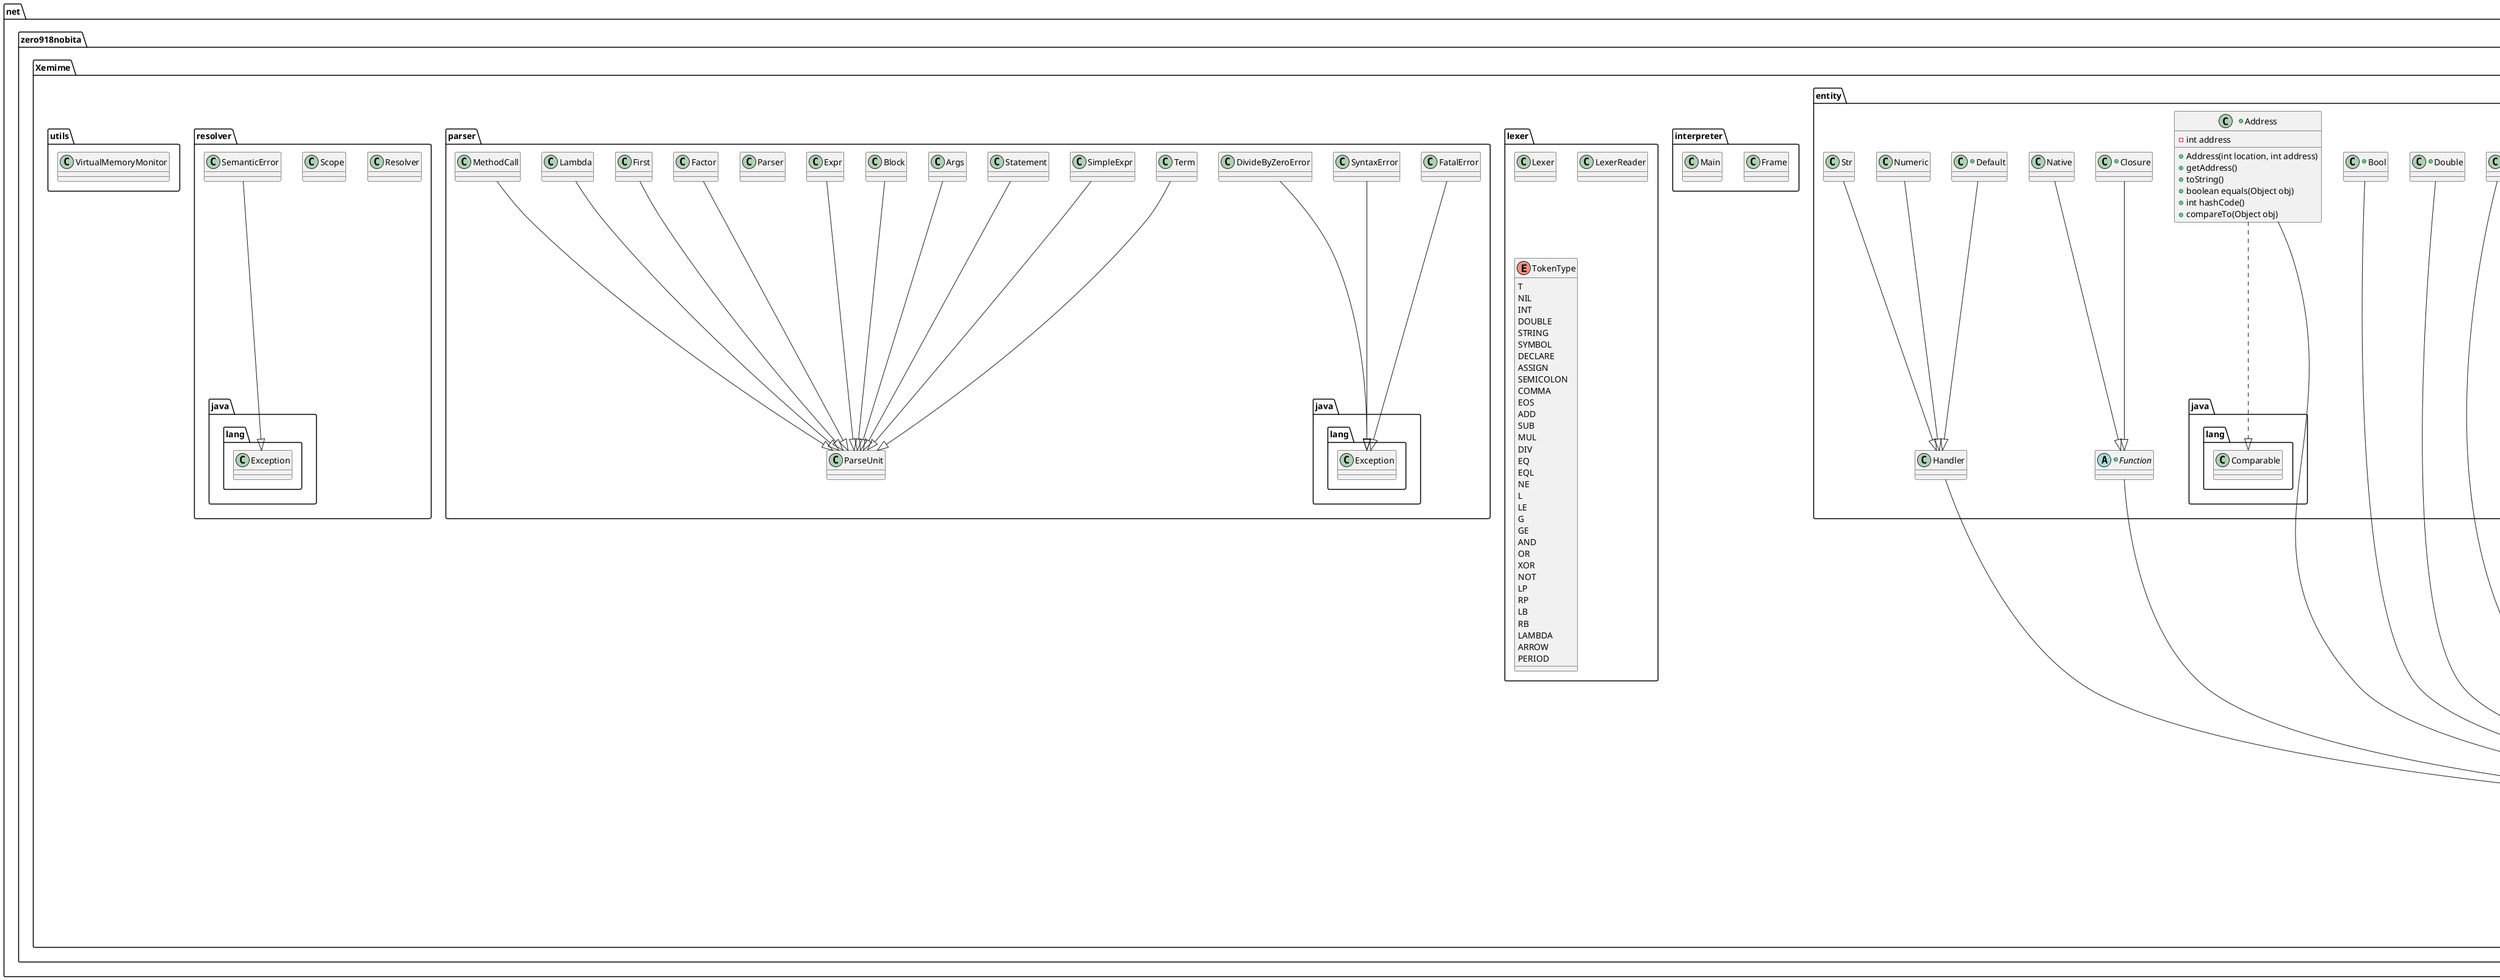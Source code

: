 @startuml{xemime.png}

package net.zero918nobita.Xemime.ast {
    +class AssignNode {
        +AssignNode(int location, Symbol symbol, Node node)
        +Node run() throws Exception
    }

    AssignNode --|> ExprNode

    +class BlockNode {
        +BlockNode(int location, ArrayList<Node> list)
        +Node run() throws Exception
    }

    BlockNode --|> Node

    +class DeclareNode {
        +DeclareNode(int location, Symbol symbol, Node node)
        +Node run() throws Exception
    }

    DeclareNode --|> ExprNode

    +class DotAssignNode {
        +DotAssignNode(int location, Node object, Symbol sym, Node rhs)
        +Node run() throws Exception
    }

    DotAssignNode --|> Node

    +class DotCallNode {
        +DotCallNode(int location, Node object, Symbol sym, ArrayList<Node> list)
        +Node run() throws Exception
    }

    DotCallNode --|> Node

    +class DotExprNode {
        +DotExprNode(int location, Node object, Symbol sym)
        +Node run() throws Exception
    }

    DotExprNode --|> Node

    +class ExprNode {
        -TokenType op
        ~Node lhs
        ~Node rhs
        +ExprNode(int location, TokenType operator, Node lhs, Node rhs)
        +Node run() throws Exception
    }

    ExprNode --|> Node

    +class FuncallNode {
        -Node func
        -ArrayList<Node> list
        +FuncallNode(int location, Node node, ArrayList<Node> list) throws Exception
    }

    FuncallNode --|> Node

    +class LambdaExprNode {
        -int line
        -ArrayList<Symbol> params
        -Node body
        +LambdaExprNode(int location, ArrayList<Symbol> params, Node body)
        +Node run() throws Exception
    }

    LambdaExprNode --|> Node

    +class MinusNode {
        -Node node
        +MinusNode(int location, Node node)
        +Node run() throws Exception
    }

    MinusNode --|> Node

    +class Node {
        -int location
        +Node(int location)
        +int getLocation()
        +Node run() throws Exception
        +Node add(Node rhs) throws Exception
        +Node sub(Node rhs) throws Exception
        +Node multiply(Node rhs) throws Exception
        +Node divide(Node rhs) throws Exception
        +Bool less(int location, Node rhs) throws Exception
        +Bool le(int location, Node rhs) throws Exception
        +Bool greater(int location, Node rhs) throws Exception
        +Bool ge(int location, Node rhs) throws Exception
        +Bool and(int location, Node rhs) throws Exception
        +Bool or(int location, Node rhs) throws Exception
        +Bool xor(int location, Node rhs) throws Exception
        +Node message(int location, Symbol symbol) throws Exception
    }

    +class NotNode {
        -Node node
        +NotNode(int location, Node node)
        +Node run() throws Exception
    }

    NotNode --|> Node

    +class Symbol {
        +Symbol(int location, String name)
        +boolean equals(Object obj)
        +int hashCode()
        +String getName()
        +{static}Symbol intern(int n, String s)
    }

    Symbol --|> Node
}

package net.zero918nobita.Xemime.entity {
    +class Address {
        -int address
        +Address(int location, int address)
        +getAddress()
        +toString()
        +boolean equals(Object obj)
        +int hashCode()
        +compareTo(Object obj)
    }

    Address --|> Node
    Address ..|> java.lang.Comparable

    +class Bool {

    }

    Bool --|> Node

    +class Closure {
    }

    Closure --|> Function

    +class Default {
    }

    Default --|> Handler

    +class Double {
    }

    Double --|> Node

    +abstract class Function {
    }

    Function --|> Node

    class Handler {
    }

    Handler --|> Node

    class Int {
    }

    Int --|> Node

    class Native {
    }

    Native --|> Function

    class Numeric {
    }

    Numeric --|> Handler

    class Str {
    }

    Str --|> Handler
}

package net.zero918nobita.Xemime.interpreter {
    class Frame {
    }

    class Main {
    }
}

package net.zero918nobita.Xemime.lexer {
    class Lexer {
    }

    class LexerReader {
    }

    enum TokenType {
        T
        NIL
        INT
        DOUBLE
        STRING
        SYMBOL
        DECLARE
        ASSIGN
        SEMICOLON
        COMMA
        EOS
        ADD
        SUB
        MUL
        DIV
        EQ
        EQL
        NE
        L
        LE
        G
        GE
        AND
        OR
        XOR
        NOT
        LP
        RP
        LB
        RB
        LAMBDA
        ARROW
        PERIOD
    }
}

package net.zero918nobita.Xemime.parser {
    class Args {
    }

    Args --|> ParseUnit

    class Block {
    }

    Block --|> ParseUnit

    class DivideByZeroError {
    }

    DivideByZeroError --|> java.lang.Exception

    class Expr {
    }

    Expr --|> ParseUnit

    class Factor {
    }

    Factor --|> ParseUnit

    class FatalError {
    }

    FatalError --|> java.lang.Exception

    class First {
    }

    First --|> ParseUnit

    class Lambda {
    }

    Lambda --|> ParseUnit

    class MethodCall {
    }

    MethodCall --|> ParseUnit

    class Parser {
    }

    class ParseUnit {
    }

    class SimpleExpr {
    }

    SimpleExpr --|> ParseUnit

    class Statement {
    }

    Statement --|> ParseUnit

    class SyntaxError {
    }

    SyntaxError --|> java.lang.Exception

    class Term {
    }

    Term --|> ParseUnit
}

package net.zero918nobita.Xemime.resolver {
    class Resolver {
    }

    class Scope {
    }

    class SemanticError {
    }

    SemanticError --|> java.lang.Exception
}

package net.zero918nobita.Xemime.utils {
    class VirtualMemoryMonitor {
    }
}

package java.lang {
    interface Comparable {
    }
}

@enduml
